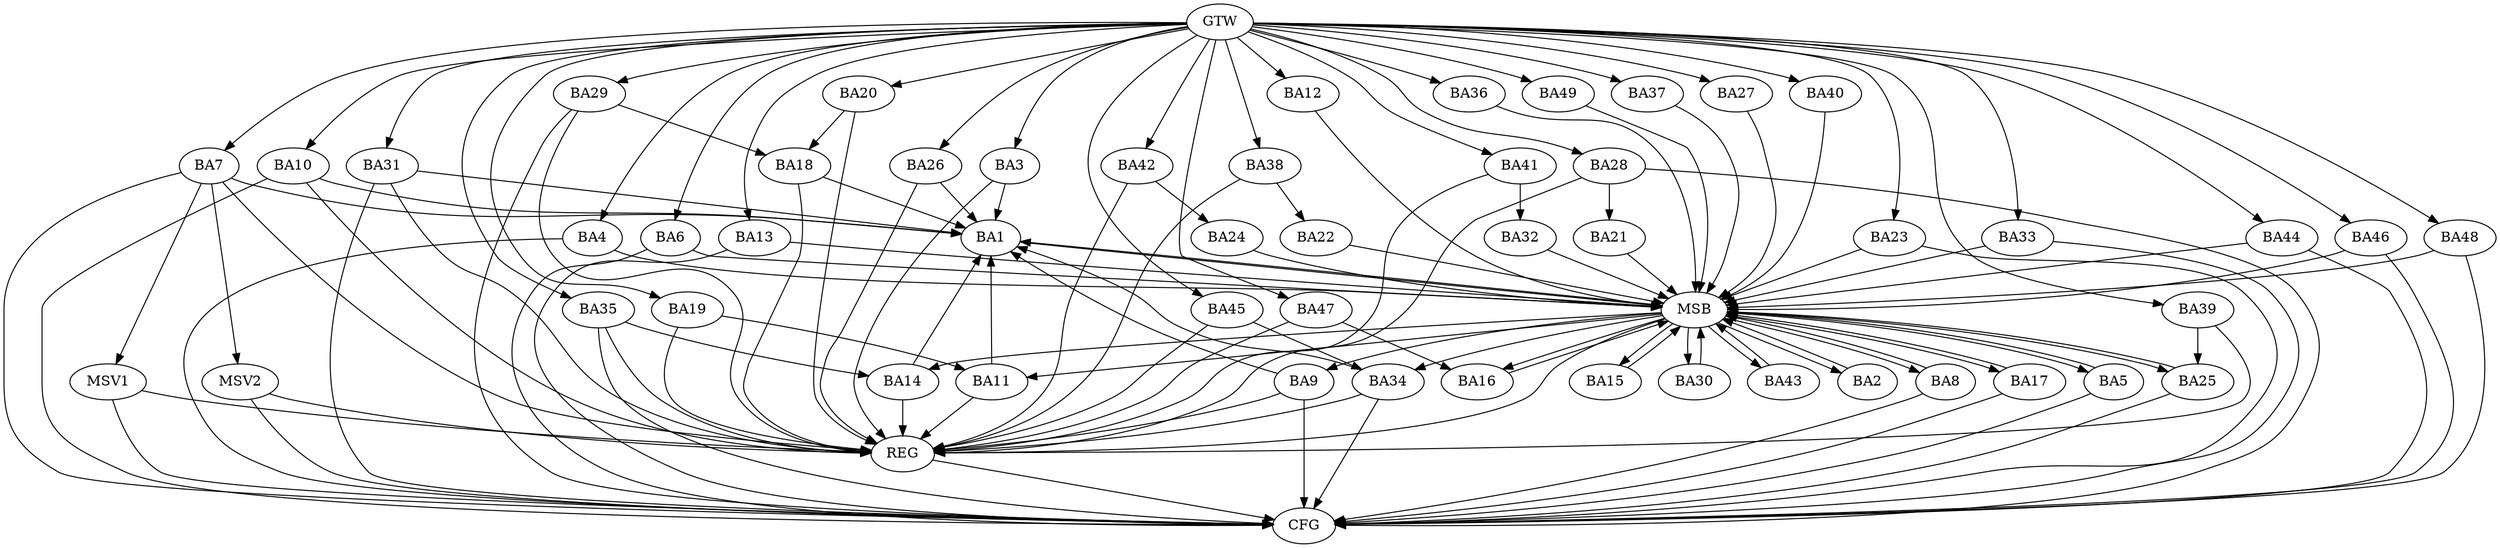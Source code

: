 strict digraph G {
  BA1 [ label="BA1" ];
  BA2 [ label="BA2" ];
  BA3 [ label="BA3" ];
  BA4 [ label="BA4" ];
  BA5 [ label="BA5" ];
  BA6 [ label="BA6" ];
  BA7 [ label="BA7" ];
  BA8 [ label="BA8" ];
  BA9 [ label="BA9" ];
  BA10 [ label="BA10" ];
  BA11 [ label="BA11" ];
  BA12 [ label="BA12" ];
  BA13 [ label="BA13" ];
  BA14 [ label="BA14" ];
  BA15 [ label="BA15" ];
  BA16 [ label="BA16" ];
  BA17 [ label="BA17" ];
  BA18 [ label="BA18" ];
  BA19 [ label="BA19" ];
  BA20 [ label="BA20" ];
  BA21 [ label="BA21" ];
  BA22 [ label="BA22" ];
  BA23 [ label="BA23" ];
  BA24 [ label="BA24" ];
  BA25 [ label="BA25" ];
  BA26 [ label="BA26" ];
  BA27 [ label="BA27" ];
  BA28 [ label="BA28" ];
  BA29 [ label="BA29" ];
  BA30 [ label="BA30" ];
  BA31 [ label="BA31" ];
  BA32 [ label="BA32" ];
  BA33 [ label="BA33" ];
  BA34 [ label="BA34" ];
  BA35 [ label="BA35" ];
  BA36 [ label="BA36" ];
  BA37 [ label="BA37" ];
  BA38 [ label="BA38" ];
  BA39 [ label="BA39" ];
  BA40 [ label="BA40" ];
  BA41 [ label="BA41" ];
  BA42 [ label="BA42" ];
  BA43 [ label="BA43" ];
  BA44 [ label="BA44" ];
  BA45 [ label="BA45" ];
  BA46 [ label="BA46" ];
  BA47 [ label="BA47" ];
  BA48 [ label="BA48" ];
  BA49 [ label="BA49" ];
  GTW [ label="GTW" ];
  REG [ label="REG" ];
  MSB [ label="MSB" ];
  CFG [ label="CFG" ];
  MSV1 [ label="MSV1" ];
  MSV2 [ label="MSV2" ];
  BA3 -> BA1;
  BA7 -> BA1;
  BA9 -> BA1;
  BA10 -> BA1;
  BA11 -> BA1;
  BA14 -> BA1;
  BA18 -> BA1;
  BA19 -> BA11;
  BA20 -> BA18;
  BA26 -> BA1;
  BA28 -> BA21;
  BA29 -> BA18;
  BA31 -> BA1;
  BA34 -> BA1;
  BA35 -> BA14;
  BA38 -> BA22;
  BA39 -> BA25;
  BA41 -> BA32;
  BA42 -> BA24;
  BA45 -> BA34;
  BA47 -> BA16;
  GTW -> BA3;
  GTW -> BA4;
  GTW -> BA6;
  GTW -> BA7;
  GTW -> BA10;
  GTW -> BA12;
  GTW -> BA13;
  GTW -> BA19;
  GTW -> BA20;
  GTW -> BA23;
  GTW -> BA26;
  GTW -> BA27;
  GTW -> BA28;
  GTW -> BA29;
  GTW -> BA31;
  GTW -> BA33;
  GTW -> BA35;
  GTW -> BA36;
  GTW -> BA37;
  GTW -> BA38;
  GTW -> BA39;
  GTW -> BA40;
  GTW -> BA41;
  GTW -> BA42;
  GTW -> BA44;
  GTW -> BA45;
  GTW -> BA46;
  GTW -> BA47;
  GTW -> BA48;
  GTW -> BA49;
  BA3 -> REG;
  BA7 -> REG;
  BA9 -> REG;
  BA10 -> REG;
  BA11 -> REG;
  BA14 -> REG;
  BA18 -> REG;
  BA19 -> REG;
  BA20 -> REG;
  BA26 -> REG;
  BA28 -> REG;
  BA29 -> REG;
  BA31 -> REG;
  BA34 -> REG;
  BA35 -> REG;
  BA38 -> REG;
  BA39 -> REG;
  BA41 -> REG;
  BA42 -> REG;
  BA45 -> REG;
  BA47 -> REG;
  BA1 -> MSB;
  MSB -> BA2;
  MSB -> REG;
  BA2 -> MSB;
  MSB -> BA1;
  BA4 -> MSB;
  BA5 -> MSB;
  BA6 -> MSB;
  MSB -> BA5;
  BA8 -> MSB;
  BA12 -> MSB;
  BA13 -> MSB;
  MSB -> BA11;
  BA15 -> MSB;
  BA16 -> MSB;
  BA17 -> MSB;
  MSB -> BA8;
  BA21 -> MSB;
  BA22 -> MSB;
  MSB -> BA14;
  BA23 -> MSB;
  BA24 -> MSB;
  MSB -> BA15;
  BA25 -> MSB;
  BA27 -> MSB;
  MSB -> BA17;
  BA30 -> MSB;
  MSB -> BA16;
  BA32 -> MSB;
  MSB -> BA30;
  BA33 -> MSB;
  MSB -> BA25;
  BA36 -> MSB;
  MSB -> BA34;
  BA37 -> MSB;
  BA40 -> MSB;
  MSB -> BA9;
  BA43 -> MSB;
  BA44 -> MSB;
  BA46 -> MSB;
  BA48 -> MSB;
  MSB -> BA43;
  BA49 -> MSB;
  BA8 -> CFG;
  BA28 -> CFG;
  BA48 -> CFG;
  BA23 -> CFG;
  BA10 -> CFG;
  BA34 -> CFG;
  BA46 -> CFG;
  BA33 -> CFG;
  BA35 -> CFG;
  BA9 -> CFG;
  BA17 -> CFG;
  BA13 -> CFG;
  BA7 -> CFG;
  BA4 -> CFG;
  BA44 -> CFG;
  BA29 -> CFG;
  BA6 -> CFG;
  BA25 -> CFG;
  BA5 -> CFG;
  BA31 -> CFG;
  REG -> CFG;
  BA7 -> MSV1;
  MSV1 -> REG;
  MSV1 -> CFG;
  BA7 -> MSV2;
  MSV2 -> REG;
  MSV2 -> CFG;
}
